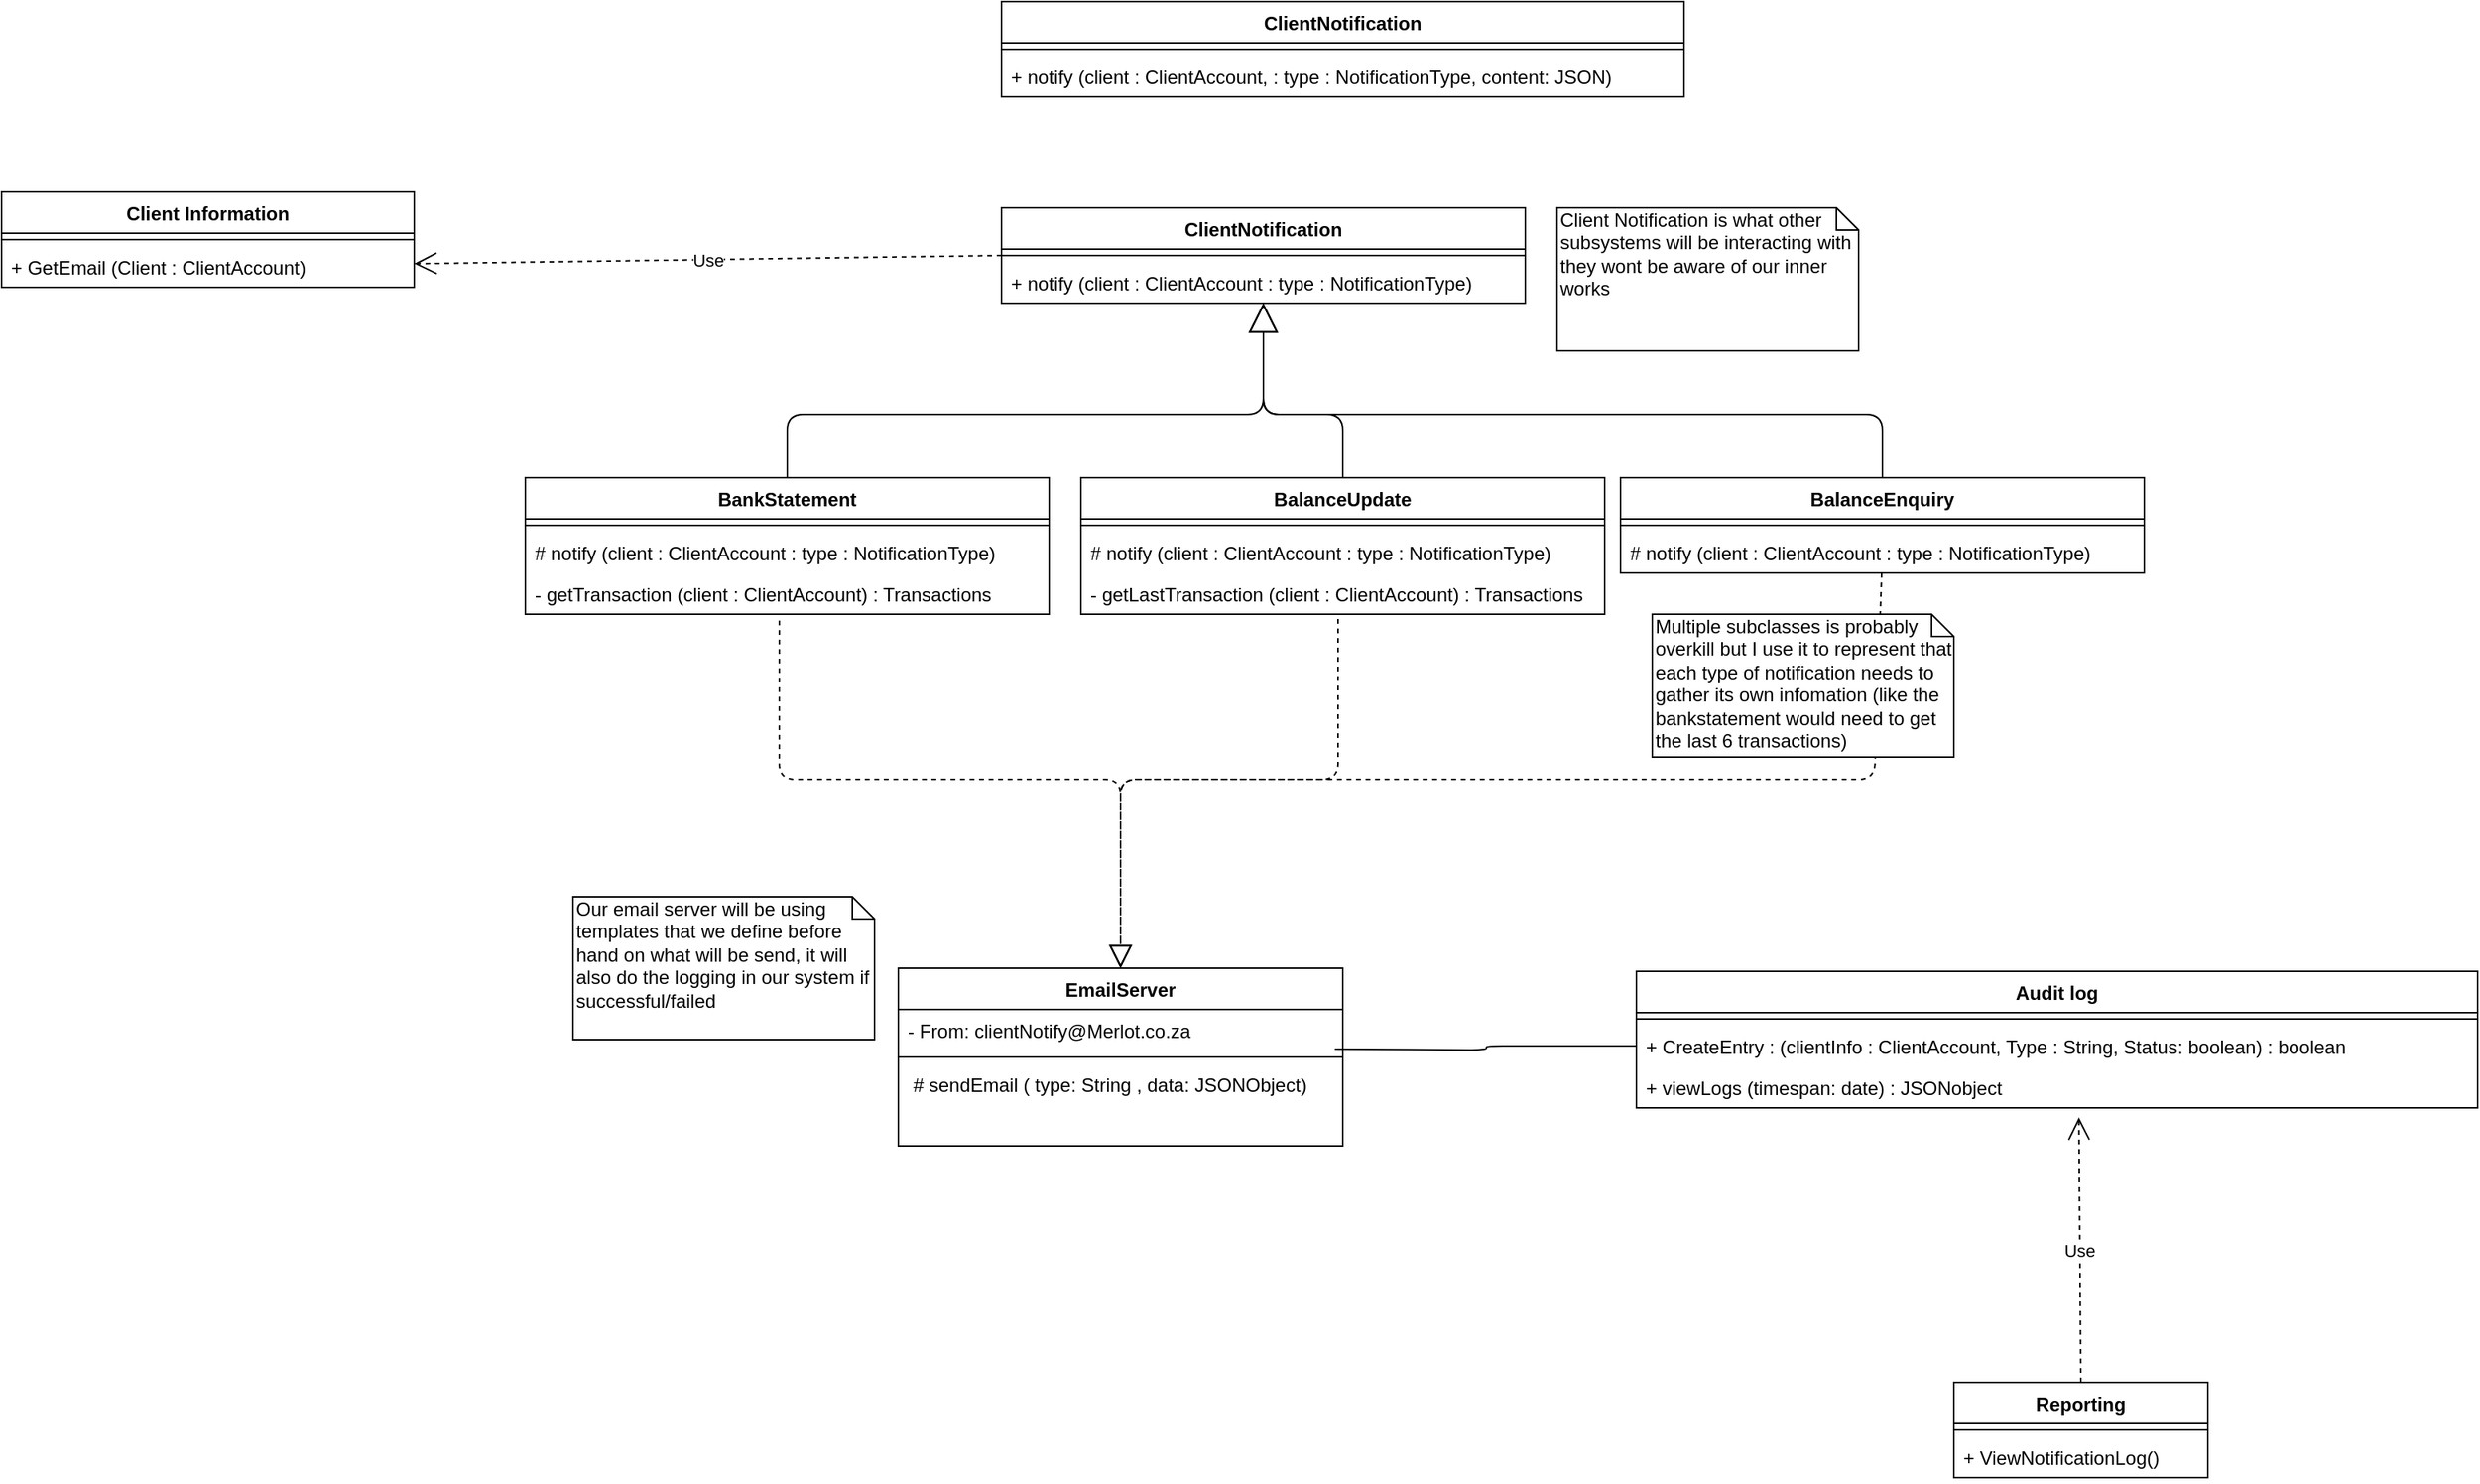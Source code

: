 <mxfile version="10.4.3" type="github"><diagram id="uWBcP26j5UfPEMXt-gW4" name="Page-1"><mxGraphModel dx="2244" dy="774" grid="1" gridSize="10" guides="1" tooltips="1" connect="1" arrows="1" fold="1" page="1" pageScale="1" pageWidth="850" pageHeight="1100" math="0" shadow="0"><root><mxCell id="0"/><mxCell id="1" parent="0"/><mxCell id="1RoFgUXYeI_aA8axk1ig-1" value="ClientNotification&#10;" style="swimlane;fontStyle=1;align=center;verticalAlign=top;childLayout=stackLayout;horizontal=1;startSize=26;horizontalStack=0;resizeParent=1;resizeParentMax=0;resizeLast=0;collapsible=1;marginBottom=0;" parent="1" vertex="1"><mxGeometry x="310" y="140" width="330" height="60" as="geometry"/></mxCell><mxCell id="1RoFgUXYeI_aA8axk1ig-3" value="" style="line;strokeWidth=1;fillColor=none;align=left;verticalAlign=middle;spacingTop=-1;spacingLeft=3;spacingRight=3;rotatable=0;labelPosition=right;points=[];portConstraint=eastwest;" parent="1RoFgUXYeI_aA8axk1ig-1" vertex="1"><mxGeometry y="26" width="330" height="8" as="geometry"/></mxCell><mxCell id="1RoFgUXYeI_aA8axk1ig-4" value="+ notify (client : ClientAccount : type : NotificationType)" style="text;strokeColor=none;fillColor=none;align=left;verticalAlign=top;spacingLeft=4;spacingRight=4;overflow=hidden;rotatable=0;points=[[0,0.5],[1,0.5]];portConstraint=eastwest;" parent="1RoFgUXYeI_aA8axk1ig-1" vertex="1"><mxGeometry y="34" width="330" height="26" as="geometry"/></mxCell><mxCell id="1RoFgUXYeI_aA8axk1ig-9" value="BankStatement" style="swimlane;fontStyle=1;align=center;verticalAlign=top;childLayout=stackLayout;horizontal=1;startSize=26;horizontalStack=0;resizeParent=1;resizeParentMax=0;resizeLast=0;collapsible=1;marginBottom=0;" parent="1" vertex="1"><mxGeometry x="10" y="310" width="330" height="86" as="geometry"/></mxCell><mxCell id="1RoFgUXYeI_aA8axk1ig-11" value="" style="line;strokeWidth=1;fillColor=none;align=left;verticalAlign=middle;spacingTop=-1;spacingLeft=3;spacingRight=3;rotatable=0;labelPosition=right;points=[];portConstraint=eastwest;" parent="1RoFgUXYeI_aA8axk1ig-9" vertex="1"><mxGeometry y="26" width="330" height="8" as="geometry"/></mxCell><mxCell id="1RoFgUXYeI_aA8axk1ig-14" value="# notify (client : ClientAccount : type : NotificationType)&#10;&#10;" style="text;strokeColor=none;fillColor=none;align=left;verticalAlign=top;spacingLeft=4;spacingRight=4;overflow=hidden;rotatable=0;points=[[0,0.5],[1,0.5]];portConstraint=eastwest;" parent="1RoFgUXYeI_aA8axk1ig-9" vertex="1"><mxGeometry y="34" width="330" height="26" as="geometry"/></mxCell><mxCell id="1RoFgUXYeI_aA8axk1ig-12" value="- getTransaction (client : ClientAccount) : Transactions&#10;&#10;" style="text;strokeColor=none;fillColor=none;align=left;verticalAlign=top;spacingLeft=4;spacingRight=4;overflow=hidden;rotatable=0;points=[[0,0.5],[1,0.5]];portConstraint=eastwest;" parent="1RoFgUXYeI_aA8axk1ig-9" vertex="1"><mxGeometry y="60" width="330" height="26" as="geometry"/></mxCell><mxCell id="1RoFgUXYeI_aA8axk1ig-16" value="" style="endArrow=block;endSize=16;endFill=0;html=1;exitX=0.5;exitY=0;exitDx=0;exitDy=0;" parent="1" source="1RoFgUXYeI_aA8axk1ig-9" target="1RoFgUXYeI_aA8axk1ig-4" edge="1"><mxGeometry y="32" width="160" relative="1" as="geometry"><mxPoint x="150" y="550" as="sourcePoint"/><mxPoint x="310" y="550" as="targetPoint"/><Array as="points"><mxPoint x="175" y="270"/><mxPoint x="475" y="270"/></Array><mxPoint x="-10" y="2" as="offset"/></mxGeometry></mxCell><mxCell id="1RoFgUXYeI_aA8axk1ig-17" value="BalanceUpdate" style="swimlane;fontStyle=1;align=center;verticalAlign=top;childLayout=stackLayout;horizontal=1;startSize=26;horizontalStack=0;resizeParent=1;resizeParentMax=0;resizeLast=0;collapsible=1;marginBottom=0;" parent="1" vertex="1"><mxGeometry x="360" y="310" width="330" height="86" as="geometry"/></mxCell><mxCell id="1RoFgUXYeI_aA8axk1ig-18" value="" style="line;strokeWidth=1;fillColor=none;align=left;verticalAlign=middle;spacingTop=-1;spacingLeft=3;spacingRight=3;rotatable=0;labelPosition=right;points=[];portConstraint=eastwest;" parent="1RoFgUXYeI_aA8axk1ig-17" vertex="1"><mxGeometry y="26" width="330" height="8" as="geometry"/></mxCell><mxCell id="1RoFgUXYeI_aA8axk1ig-19" value="# notify (client : ClientAccount : type : NotificationType)&#10;&#10;" style="text;strokeColor=none;fillColor=none;align=left;verticalAlign=top;spacingLeft=4;spacingRight=4;overflow=hidden;rotatable=0;points=[[0,0.5],[1,0.5]];portConstraint=eastwest;" parent="1RoFgUXYeI_aA8axk1ig-17" vertex="1"><mxGeometry y="34" width="330" height="26" as="geometry"/></mxCell><mxCell id="1RoFgUXYeI_aA8axk1ig-20" value="- getLastTransaction (client : ClientAccount) : Transactions&#10;&#10;" style="text;strokeColor=none;fillColor=none;align=left;verticalAlign=top;spacingLeft=4;spacingRight=4;overflow=hidden;rotatable=0;points=[[0,0.5],[1,0.5]];portConstraint=eastwest;" parent="1RoFgUXYeI_aA8axk1ig-17" vertex="1"><mxGeometry y="60" width="330" height="26" as="geometry"/></mxCell><mxCell id="1RoFgUXYeI_aA8axk1ig-22" value="" style="endArrow=block;endSize=16;endFill=0;html=1;exitX=0.5;exitY=0;exitDx=0;exitDy=0;" parent="1" source="1RoFgUXYeI_aA8axk1ig-17" target="1RoFgUXYeI_aA8axk1ig-4" edge="1"><mxGeometry y="32" width="160" relative="1" as="geometry"><mxPoint x="185" y="320" as="sourcePoint"/><mxPoint x="485" y="236" as="targetPoint"/><Array as="points"><mxPoint x="525" y="270"/><mxPoint x="475" y="270"/></Array><mxPoint x="-10" y="2" as="offset"/></mxGeometry></mxCell><mxCell id="1RoFgUXYeI_aA8axk1ig-23" value="BalanceEnquiry" style="swimlane;fontStyle=1;align=center;verticalAlign=top;childLayout=stackLayout;horizontal=1;startSize=26;horizontalStack=0;resizeParent=1;resizeParentMax=0;resizeLast=0;collapsible=1;marginBottom=0;" parent="1" vertex="1"><mxGeometry x="700" y="310" width="330" height="60" as="geometry"/></mxCell><mxCell id="1RoFgUXYeI_aA8axk1ig-24" value="" style="line;strokeWidth=1;fillColor=none;align=left;verticalAlign=middle;spacingTop=-1;spacingLeft=3;spacingRight=3;rotatable=0;labelPosition=right;points=[];portConstraint=eastwest;" parent="1RoFgUXYeI_aA8axk1ig-23" vertex="1"><mxGeometry y="26" width="330" height="8" as="geometry"/></mxCell><mxCell id="1RoFgUXYeI_aA8axk1ig-25" value="# notify (client : ClientAccount : type : NotificationType)&#10;&#10;" style="text;strokeColor=none;fillColor=none;align=left;verticalAlign=top;spacingLeft=4;spacingRight=4;overflow=hidden;rotatable=0;points=[[0,0.5],[1,0.5]];portConstraint=eastwest;" parent="1RoFgUXYeI_aA8axk1ig-23" vertex="1"><mxGeometry y="34" width="330" height="26" as="geometry"/></mxCell><mxCell id="1RoFgUXYeI_aA8axk1ig-27" value="" style="endArrow=block;endSize=16;endFill=0;html=1;exitX=0.5;exitY=0;exitDx=0;exitDy=0;" parent="1" source="1RoFgUXYeI_aA8axk1ig-23" target="1RoFgUXYeI_aA8axk1ig-4" edge="1"><mxGeometry y="32" width="160" relative="1" as="geometry"><mxPoint x="535" y="320" as="sourcePoint"/><mxPoint x="485" y="236" as="targetPoint"/><Array as="points"><mxPoint x="865" y="270"/><mxPoint x="475" y="270"/></Array><mxPoint x="-10" y="2" as="offset"/></mxGeometry></mxCell><mxCell id="1RoFgUXYeI_aA8axk1ig-28" value="EmailServer" style="swimlane;fontStyle=1;align=center;verticalAlign=top;childLayout=stackLayout;horizontal=1;startSize=26;horizontalStack=0;resizeParent=1;resizeParentMax=0;resizeLast=0;collapsible=1;marginBottom=0;" parent="1" vertex="1"><mxGeometry x="245" y="619" width="280" height="112" as="geometry"/></mxCell><mxCell id="1RoFgUXYeI_aA8axk1ig-29" value="- From: clientNotify@Merlot.co.za" style="text;strokeColor=none;fillColor=none;align=left;verticalAlign=top;spacingLeft=4;spacingRight=4;overflow=hidden;rotatable=0;points=[[0,0.5],[1,0.5]];portConstraint=eastwest;" parent="1RoFgUXYeI_aA8axk1ig-28" vertex="1"><mxGeometry y="26" width="280" height="26" as="geometry"/></mxCell><mxCell id="JtCL9JsZE7DLh2eNWfJo-1" value="" style="endArrow=none;html=1;edgeStyle=orthogonalEdgeStyle;entryX=0;entryY=0.5;entryDx=0;entryDy=0;" edge="1" parent="1RoFgUXYeI_aA8axk1ig-28" target="1RoFgUXYeI_aA8axk1ig-53"><mxGeometry relative="1" as="geometry"><mxPoint x="275" y="51" as="sourcePoint"/><mxPoint x="435" y="51" as="targetPoint"/></mxGeometry></mxCell><mxCell id="JtCL9JsZE7DLh2eNWfJo-2" value="" style="resizable=0;html=1;align=left;verticalAlign=bottom;labelBackgroundColor=#ffffff;fontSize=10;" connectable="0" vertex="1" parent="JtCL9JsZE7DLh2eNWfJo-1"><mxGeometry x="-1" relative="1" as="geometry"/></mxCell><mxCell id="JtCL9JsZE7DLh2eNWfJo-3" value="" style="resizable=0;html=1;align=right;verticalAlign=bottom;labelBackgroundColor=#ffffff;fontSize=10;" connectable="0" vertex="1" parent="JtCL9JsZE7DLh2eNWfJo-1"><mxGeometry x="1" relative="1" as="geometry"/></mxCell><mxCell id="1RoFgUXYeI_aA8axk1ig-30" value="" style="line;strokeWidth=1;fillColor=none;align=left;verticalAlign=middle;spacingTop=-1;spacingLeft=3;spacingRight=3;rotatable=0;labelPosition=right;points=[];portConstraint=eastwest;" parent="1RoFgUXYeI_aA8axk1ig-28" vertex="1"><mxGeometry y="52" width="280" height="8" as="geometry"/></mxCell><mxCell id="1RoFgUXYeI_aA8axk1ig-31" value=" # sendEmail ( type: String , data: JSONObject)" style="text;strokeColor=none;fillColor=none;align=left;verticalAlign=top;spacingLeft=4;spacingRight=4;overflow=hidden;rotatable=0;points=[[0,0.5],[1,0.5]];portConstraint=eastwest;" parent="1RoFgUXYeI_aA8axk1ig-28" vertex="1"><mxGeometry y="60" width="280" height="26" as="geometry"/></mxCell><mxCell id="1RoFgUXYeI_aA8axk1ig-36" value="&#10;&#10;" style="text;strokeColor=none;fillColor=none;align=left;verticalAlign=top;spacingLeft=4;spacingRight=4;overflow=hidden;rotatable=0;points=[[0,0.5],[1,0.5]];portConstraint=eastwest;" parent="1RoFgUXYeI_aA8axk1ig-28" vertex="1"><mxGeometry y="86" width="280" height="26" as="geometry"/></mxCell><mxCell id="1RoFgUXYeI_aA8axk1ig-32" value="" style="endArrow=block;dashed=1;endFill=0;endSize=12;html=1;entryX=0.5;entryY=0;entryDx=0;entryDy=0;exitX=0.491;exitY=1.115;exitDx=0;exitDy=0;exitPerimeter=0;" parent="1" source="1RoFgUXYeI_aA8axk1ig-20" target="1RoFgUXYeI_aA8axk1ig-28" edge="1"><mxGeometry width="160" relative="1" as="geometry"><mxPoint x="150" y="500" as="sourcePoint"/><mxPoint x="360" y="480" as="targetPoint"/><Array as="points"><mxPoint x="522" y="500"/><mxPoint x="385" y="500"/></Array></mxGeometry></mxCell><mxCell id="1RoFgUXYeI_aA8axk1ig-34" value="" style="endArrow=block;dashed=1;endFill=0;endSize=12;html=1;entryX=0.5;entryY=0;entryDx=0;entryDy=0;" parent="1" source="1RoFgUXYeI_aA8axk1ig-25" target="1RoFgUXYeI_aA8axk1ig-28" edge="1"><mxGeometry width="160" relative="1" as="geometry"><mxPoint x="532" y="409" as="sourcePoint"/><mxPoint x="535" y="590" as="targetPoint"/><Array as="points"><mxPoint x="860" y="500"/><mxPoint x="385" y="500"/></Array></mxGeometry></mxCell><mxCell id="1RoFgUXYeI_aA8axk1ig-35" value="" style="endArrow=block;dashed=1;endFill=0;endSize=12;html=1;exitX=0.485;exitY=1.154;exitDx=0;exitDy=0;exitPerimeter=0;entryX=0.5;entryY=0;entryDx=0;entryDy=0;" parent="1" source="1RoFgUXYeI_aA8axk1ig-12" target="1RoFgUXYeI_aA8axk1ig-28" edge="1"><mxGeometry width="160" relative="1" as="geometry"><mxPoint x="130" y="410" as="sourcePoint"/><mxPoint x="530" y="580" as="targetPoint"/><Array as="points"><mxPoint x="170" y="500"/><mxPoint x="385" y="500"/></Array></mxGeometry></mxCell><mxCell id="1RoFgUXYeI_aA8axk1ig-37" value="Client Notification is what other subsystems will be interacting with they wont be aware of our inner works" style="shape=note;whiteSpace=wrap;html=1;size=14;verticalAlign=top;align=left;spacingTop=-6;" parent="1" vertex="1"><mxGeometry x="660" y="140" width="190" height="90" as="geometry"/></mxCell><mxCell id="1RoFgUXYeI_aA8axk1ig-40" value="Our email server will be using templates that we define before hand on what will be send, it will also do the logging in our system if successful/failed" style="shape=note;whiteSpace=wrap;html=1;size=14;verticalAlign=top;align=left;spacingTop=-6;" parent="1" vertex="1"><mxGeometry x="40" y="574" width="190" height="90" as="geometry"/></mxCell><mxCell id="1RoFgUXYeI_aA8axk1ig-41" value="Multiple subclasses is probably overkill but I use it to represent that each type of notification needs to gather its own infomation (like the bankstatement would need to get the last 6 transactions)" style="shape=note;whiteSpace=wrap;html=1;size=14;verticalAlign=top;align=left;spacingTop=-6;" parent="1" vertex="1"><mxGeometry x="720" y="396" width="190" height="90" as="geometry"/></mxCell><mxCell id="1RoFgUXYeI_aA8axk1ig-42" value="ClientNotification&#10;" style="swimlane;fontStyle=1;align=center;verticalAlign=top;childLayout=stackLayout;horizontal=1;startSize=26;horizontalStack=0;resizeParent=1;resizeParentMax=0;resizeLast=0;collapsible=1;marginBottom=0;" parent="1" vertex="1"><mxGeometry x="310" y="10" width="430" height="60" as="geometry"/></mxCell><mxCell id="1RoFgUXYeI_aA8axk1ig-43" value="" style="line;strokeWidth=1;fillColor=none;align=left;verticalAlign=middle;spacingTop=-1;spacingLeft=3;spacingRight=3;rotatable=0;labelPosition=right;points=[];portConstraint=eastwest;" parent="1RoFgUXYeI_aA8axk1ig-42" vertex="1"><mxGeometry y="26" width="430" height="8" as="geometry"/></mxCell><mxCell id="1RoFgUXYeI_aA8axk1ig-44" value="+ notify (client : ClientAccount, : type : NotificationType, content: JSON)" style="text;strokeColor=none;fillColor=none;align=left;verticalAlign=top;spacingLeft=4;spacingRight=4;overflow=hidden;rotatable=0;points=[[0,0.5],[1,0.5]];portConstraint=eastwest;" parent="1RoFgUXYeI_aA8axk1ig-42" vertex="1"><mxGeometry y="34" width="430" height="26" as="geometry"/></mxCell><mxCell id="1RoFgUXYeI_aA8axk1ig-45" value="Client Information" style="swimlane;fontStyle=1;align=center;verticalAlign=top;childLayout=stackLayout;horizontal=1;startSize=26;horizontalStack=0;resizeParent=1;resizeParentMax=0;resizeLast=0;collapsible=1;marginBottom=0;" parent="1" vertex="1"><mxGeometry x="-320" y="130" width="260" height="60" as="geometry"/></mxCell><mxCell id="1RoFgUXYeI_aA8axk1ig-47" value="" style="line;strokeWidth=1;fillColor=none;align=left;verticalAlign=middle;spacingTop=-1;spacingLeft=3;spacingRight=3;rotatable=0;labelPosition=right;points=[];portConstraint=eastwest;" parent="1RoFgUXYeI_aA8axk1ig-45" vertex="1"><mxGeometry y="26" width="260" height="8" as="geometry"/></mxCell><mxCell id="1RoFgUXYeI_aA8axk1ig-48" value="+ GetEmail (Client : ClientAccount)" style="text;strokeColor=none;fillColor=none;align=left;verticalAlign=top;spacingLeft=4;spacingRight=4;overflow=hidden;rotatable=0;points=[[0,0.5],[1,0.5]];portConstraint=eastwest;" parent="1RoFgUXYeI_aA8axk1ig-45" vertex="1"><mxGeometry y="34" width="260" height="26" as="geometry"/></mxCell><mxCell id="1RoFgUXYeI_aA8axk1ig-49" value="Use" style="endArrow=open;endSize=12;dashed=1;html=1;exitX=0;exitY=0.5;exitDx=0;exitDy=0;" parent="1" source="1RoFgUXYeI_aA8axk1ig-1" target="1RoFgUXYeI_aA8axk1ig-48" edge="1"><mxGeometry width="160" relative="1" as="geometry"><mxPoint x="30" y="170" as="sourcePoint"/><mxPoint x="190" y="170" as="targetPoint"/></mxGeometry></mxCell><mxCell id="1RoFgUXYeI_aA8axk1ig-50" value="Audit log" style="swimlane;fontStyle=1;align=center;verticalAlign=top;childLayout=stackLayout;horizontal=1;startSize=26;horizontalStack=0;resizeParent=1;resizeParentMax=0;resizeLast=0;collapsible=1;marginBottom=0;" parent="1" vertex="1"><mxGeometry x="710" y="621" width="530" height="86" as="geometry"/></mxCell><mxCell id="1RoFgUXYeI_aA8axk1ig-52" value="" style="line;strokeWidth=1;fillColor=none;align=left;verticalAlign=middle;spacingTop=-1;spacingLeft=3;spacingRight=3;rotatable=0;labelPosition=right;points=[];portConstraint=eastwest;" parent="1RoFgUXYeI_aA8axk1ig-50" vertex="1"><mxGeometry y="26" width="530" height="8" as="geometry"/></mxCell><mxCell id="1RoFgUXYeI_aA8axk1ig-53" value="+ CreateEntry : (clientInfo : ClientAccount, Type : String, Status: boolean) : boolean" style="text;strokeColor=none;fillColor=none;align=left;verticalAlign=top;spacingLeft=4;spacingRight=4;overflow=hidden;rotatable=0;points=[[0,0.5],[1,0.5]];portConstraint=eastwest;" parent="1RoFgUXYeI_aA8axk1ig-50" vertex="1"><mxGeometry y="34" width="530" height="26" as="geometry"/></mxCell><mxCell id="1RoFgUXYeI_aA8axk1ig-54" value="+ viewLogs (timespan: date) : JSONobject" style="text;strokeColor=none;fillColor=none;align=left;verticalAlign=top;spacingLeft=4;spacingRight=4;overflow=hidden;rotatable=0;points=[[0,0.5],[1,0.5]];portConstraint=eastwest;" parent="1RoFgUXYeI_aA8axk1ig-50" vertex="1"><mxGeometry y="60" width="530" height="26" as="geometry"/></mxCell><mxCell id="JtCL9JsZE7DLh2eNWfJo-4" value="Reporting" style="swimlane;fontStyle=1;align=center;verticalAlign=top;childLayout=stackLayout;horizontal=1;startSize=26;horizontalStack=0;resizeParent=1;resizeParentMax=0;resizeLast=0;collapsible=1;marginBottom=0;" vertex="1" parent="1"><mxGeometry x="910" y="880" width="160" height="60" as="geometry"/></mxCell><mxCell id="JtCL9JsZE7DLh2eNWfJo-6" value="" style="line;strokeWidth=1;fillColor=none;align=left;verticalAlign=middle;spacingTop=-1;spacingLeft=3;spacingRight=3;rotatable=0;labelPosition=right;points=[];portConstraint=eastwest;" vertex="1" parent="JtCL9JsZE7DLh2eNWfJo-4"><mxGeometry y="26" width="160" height="8" as="geometry"/></mxCell><mxCell id="JtCL9JsZE7DLh2eNWfJo-7" value="+ ViewNotificationLog()&#10;&#10;" style="text;strokeColor=none;fillColor=none;align=left;verticalAlign=top;spacingLeft=4;spacingRight=4;overflow=hidden;rotatable=0;points=[[0,0.5],[1,0.5]];portConstraint=eastwest;" vertex="1" parent="JtCL9JsZE7DLh2eNWfJo-4"><mxGeometry y="34" width="160" height="26" as="geometry"/></mxCell><mxCell id="JtCL9JsZE7DLh2eNWfJo-8" value="Use" style="endArrow=open;endSize=12;dashed=1;html=1;entryX=0.526;entryY=1.231;entryDx=0;entryDy=0;entryPerimeter=0;exitX=0.5;exitY=0;exitDx=0;exitDy=0;" edge="1" parent="1" source="JtCL9JsZE7DLh2eNWfJo-4" target="1RoFgUXYeI_aA8axk1ig-54"><mxGeometry width="160" relative="1" as="geometry"><mxPoint x="950" y="790" as="sourcePoint"/><mxPoint x="1110" y="790" as="targetPoint"/></mxGeometry></mxCell></root></mxGraphModel></diagram></mxfile>